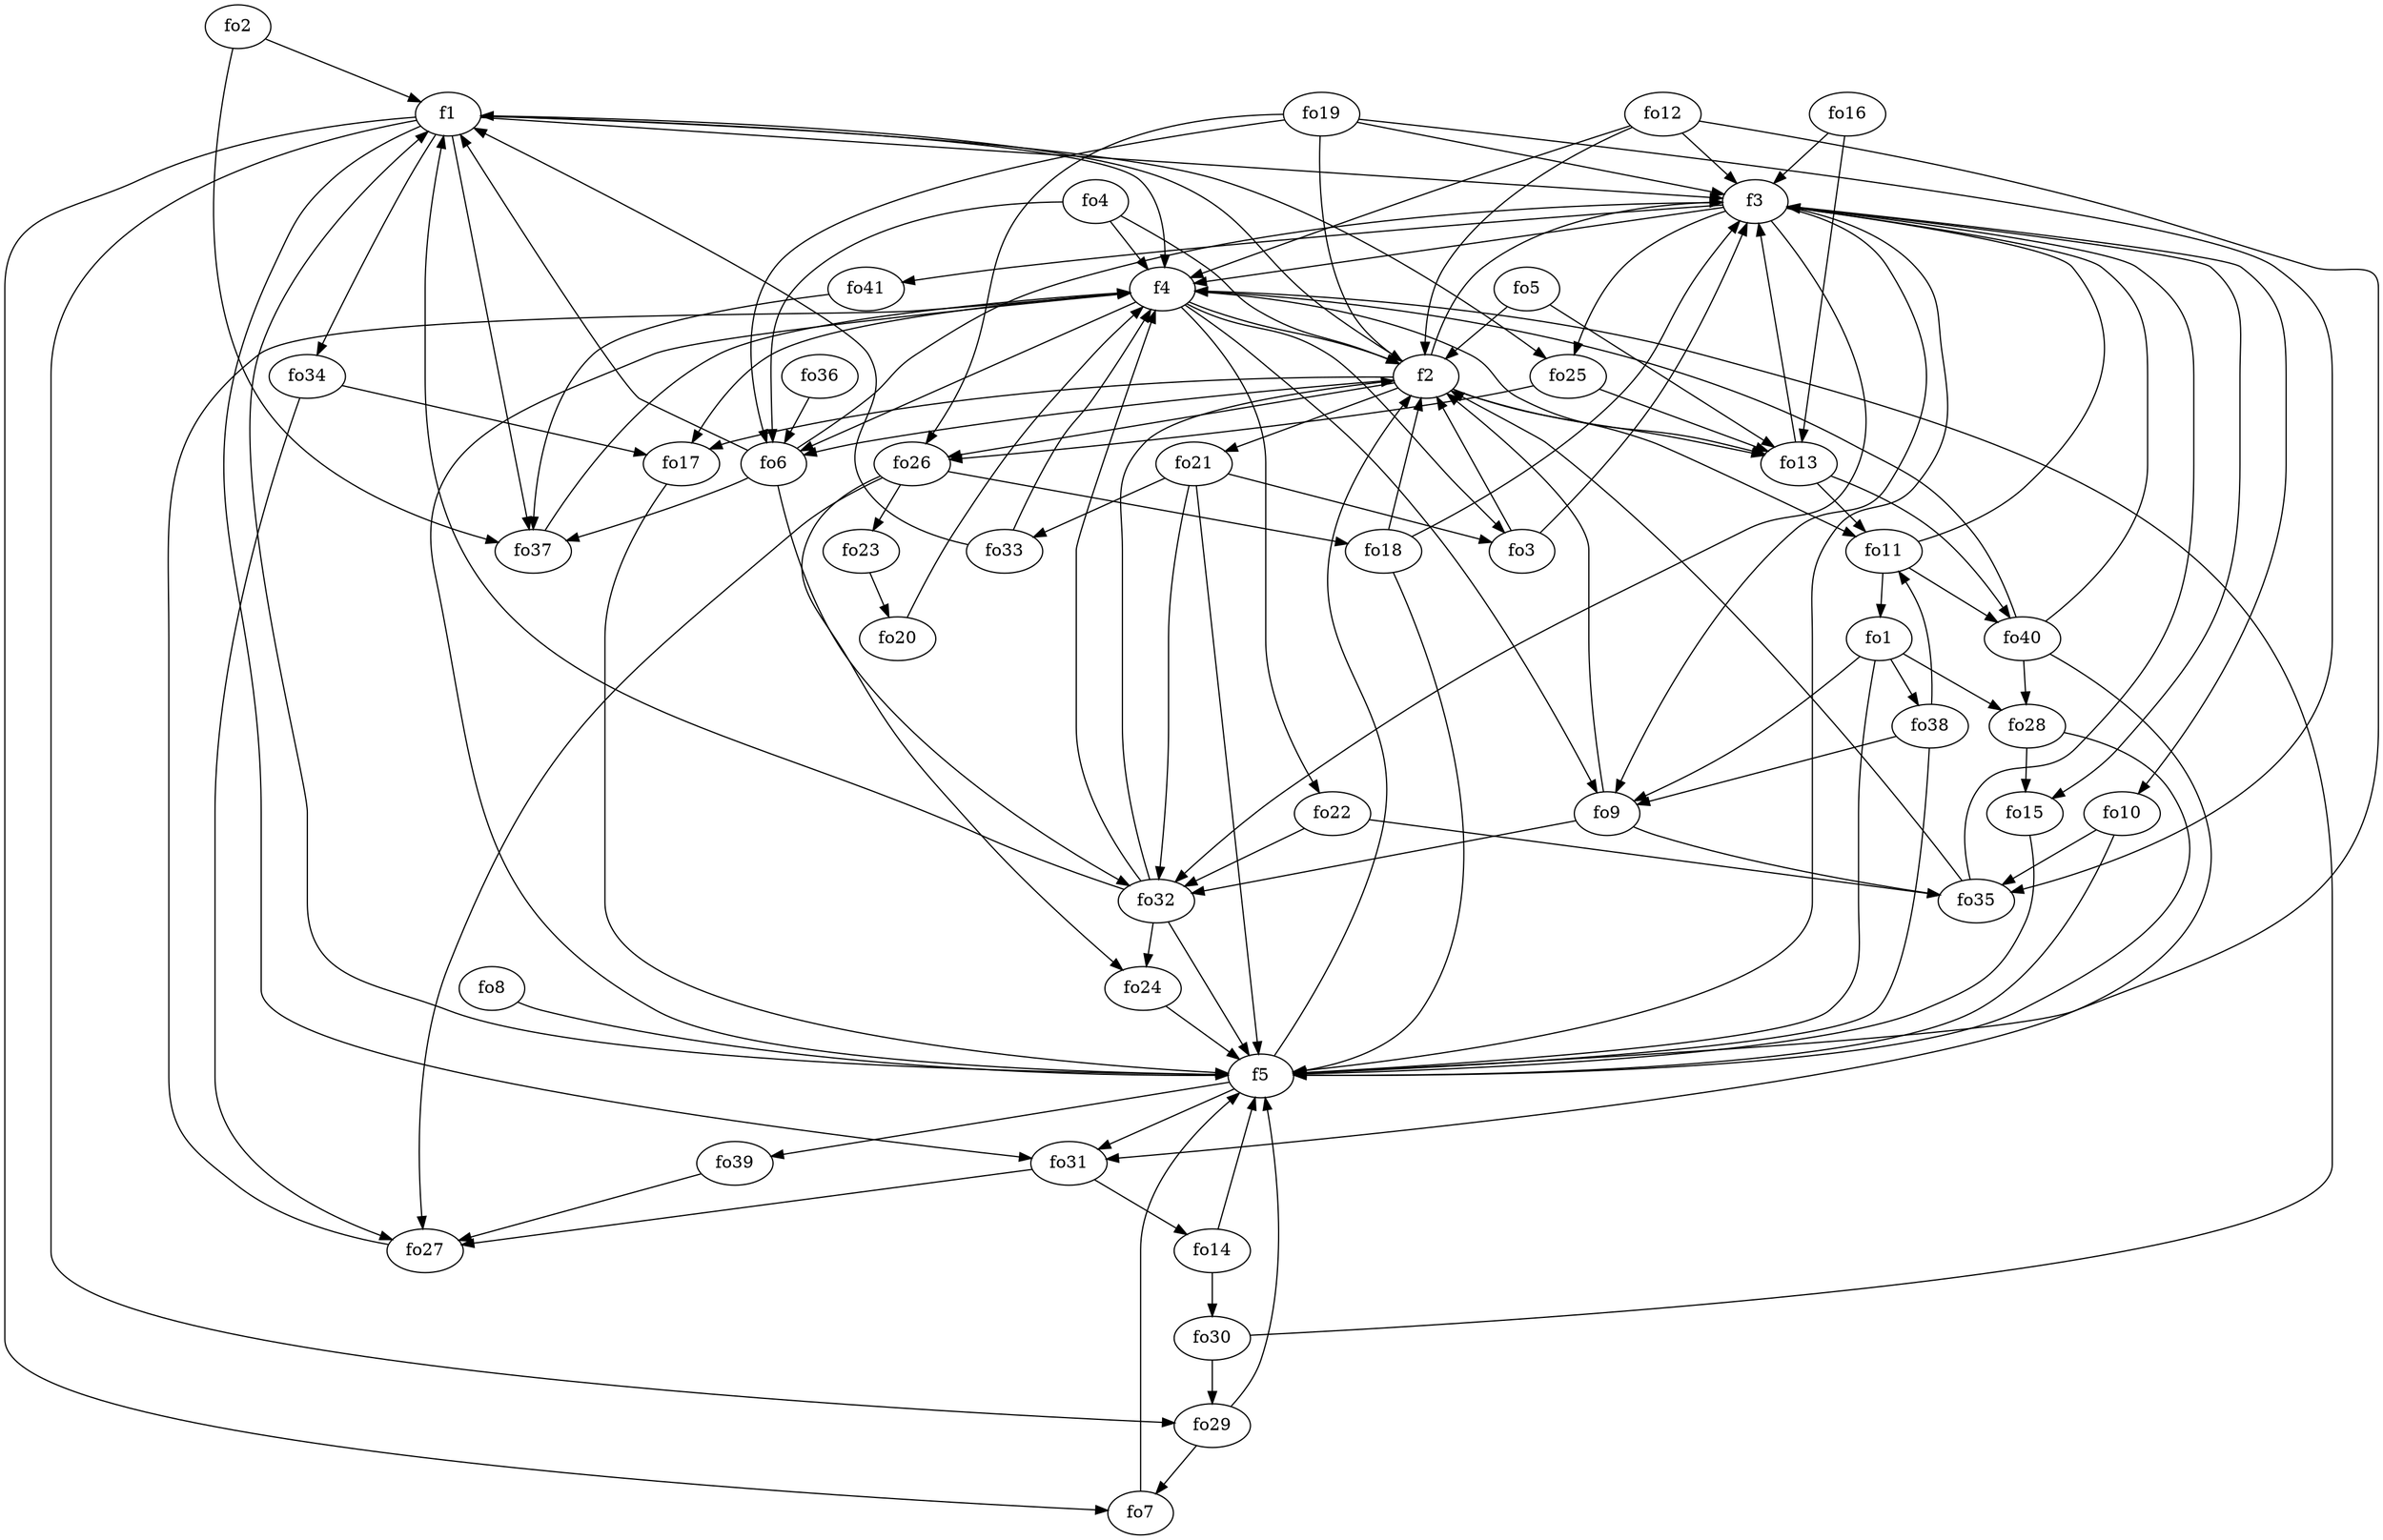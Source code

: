 strict digraph  {
f1;
f2;
f3;
f4;
f5;
fo1;
fo2;
fo3;
fo4;
fo5;
fo6;
fo7;
fo8;
fo9;
fo10;
fo11;
fo12;
fo13;
fo14;
fo15;
fo16;
fo17;
fo18;
fo19;
fo20;
fo21;
fo22;
fo23;
fo24;
fo25;
fo26;
fo27;
fo28;
fo29;
fo30;
fo31;
fo32;
fo33;
fo34;
fo35;
fo36;
fo37;
fo38;
fo39;
fo40;
fo41;
f1 -> f4  [weight=2];
f1 -> fo37  [weight=2];
f1 -> f3  [weight=2];
f1 -> fo29  [weight=2];
f1 -> fo25  [weight=2];
f1 -> fo7  [weight=2];
f1 -> fo34  [weight=2];
f1 -> fo31  [weight=2];
f2 -> fo6  [weight=2];
f2 -> f3  [weight=2];
f2 -> fo17  [weight=2];
f2 -> f1  [weight=2];
f2 -> fo13  [weight=2];
f2 -> fo11  [weight=2];
f2 -> fo26  [weight=2];
f2 -> fo21  [weight=2];
f3 -> f4  [weight=2];
f3 -> f5  [weight=2];
f3 -> fo15  [weight=2];
f3 -> fo32  [weight=2];
f3 -> fo10  [weight=2];
f3 -> fo9  [weight=2];
f3 -> fo25  [weight=2];
f3 -> fo41  [weight=2];
f4 -> fo6  [weight=2];
f4 -> fo3  [weight=2];
f4 -> f2  [weight=2];
f4 -> fo9  [weight=2];
f4 -> fo13  [weight=2];
f4 -> fo22  [weight=2];
f4 -> fo17  [weight=2];
f5 -> f4  [weight=2];
f5 -> f2  [weight=2];
f5 -> fo39  [weight=2];
f5 -> f1  [weight=2];
f5 -> fo31  [weight=2];
fo1 -> fo28  [weight=2];
fo1 -> fo38  [weight=2];
fo1 -> f5  [weight=2];
fo1 -> fo9  [weight=2];
fo2 -> f1  [weight=2];
fo2 -> fo37  [weight=2];
fo3 -> f2  [weight=2];
fo3 -> f3  [weight=2];
fo4 -> fo6  [weight=2];
fo4 -> f2  [weight=2];
fo4 -> f4  [weight=2];
fo5 -> fo13  [weight=2];
fo5 -> f2  [weight=2];
fo6 -> fo32  [weight=2];
fo6 -> f3  [weight=2];
fo6 -> fo37  [weight=2];
fo6 -> f1  [weight=2];
fo7 -> f5  [weight=2];
fo8 -> f5  [weight=2];
fo9 -> fo32  [weight=2];
fo9 -> fo35  [weight=2];
fo9 -> f2  [weight=2];
fo10 -> fo35  [weight=2];
fo10 -> f5  [weight=2];
fo11 -> f3  [weight=2];
fo11 -> fo1  [weight=2];
fo11 -> fo40  [weight=2];
fo12 -> f5  [weight=2];
fo12 -> f3  [weight=2];
fo12 -> f4  [weight=2];
fo12 -> f2  [weight=2];
fo13 -> fo11  [weight=2];
fo13 -> f3  [weight=2];
fo13 -> fo40  [weight=2];
fo14 -> f5  [weight=2];
fo14 -> fo30  [weight=2];
fo15 -> f5  [weight=2];
fo16 -> fo13  [weight=2];
fo16 -> f3  [weight=2];
fo17 -> f5  [weight=2];
fo18 -> f2  [weight=2];
fo18 -> f3  [weight=2];
fo18 -> f5  [weight=2];
fo19 -> fo35  [weight=2];
fo19 -> fo26  [weight=2];
fo19 -> f3  [weight=2];
fo19 -> f2  [weight=2];
fo19 -> fo6  [weight=2];
fo20 -> f4  [weight=2];
fo21 -> fo33  [weight=2];
fo21 -> f5  [weight=2];
fo21 -> fo32  [weight=2];
fo21 -> fo3  [weight=2];
fo22 -> fo35  [weight=2];
fo22 -> fo32  [weight=2];
fo23 -> fo20  [weight=2];
fo24 -> f5  [weight=2];
fo25 -> fo26  [weight=2];
fo25 -> fo13  [weight=2];
fo26 -> fo18  [weight=2];
fo26 -> fo27  [weight=2];
fo26 -> fo23  [weight=2];
fo26 -> fo24  [weight=2];
fo27 -> f4  [weight=2];
fo28 -> fo15  [weight=2];
fo28 -> f5  [weight=2];
fo29 -> f5  [weight=2];
fo29 -> fo7  [weight=2];
fo30 -> fo29  [weight=2];
fo30 -> f4  [weight=2];
fo31 -> fo27  [weight=2];
fo31 -> fo14  [weight=2];
fo32 -> f4  [weight=2];
fo32 -> f1  [weight=2];
fo32 -> f2  [weight=2];
fo32 -> fo24  [weight=2];
fo32 -> f5  [weight=2];
fo33 -> f1  [weight=2];
fo33 -> f4  [weight=2];
fo34 -> fo27  [weight=2];
fo34 -> fo17  [weight=2];
fo35 -> f3  [weight=2];
fo35 -> f2  [weight=2];
fo36 -> fo6  [weight=2];
fo37 -> f4  [weight=2];
fo38 -> fo11  [weight=2];
fo38 -> f5  [weight=2];
fo38 -> fo9  [weight=2];
fo39 -> fo27  [weight=2];
fo40 -> f4  [weight=2];
fo40 -> fo31  [weight=2];
fo40 -> f3  [weight=2];
fo40 -> fo28  [weight=2];
fo41 -> fo37  [weight=2];
}
